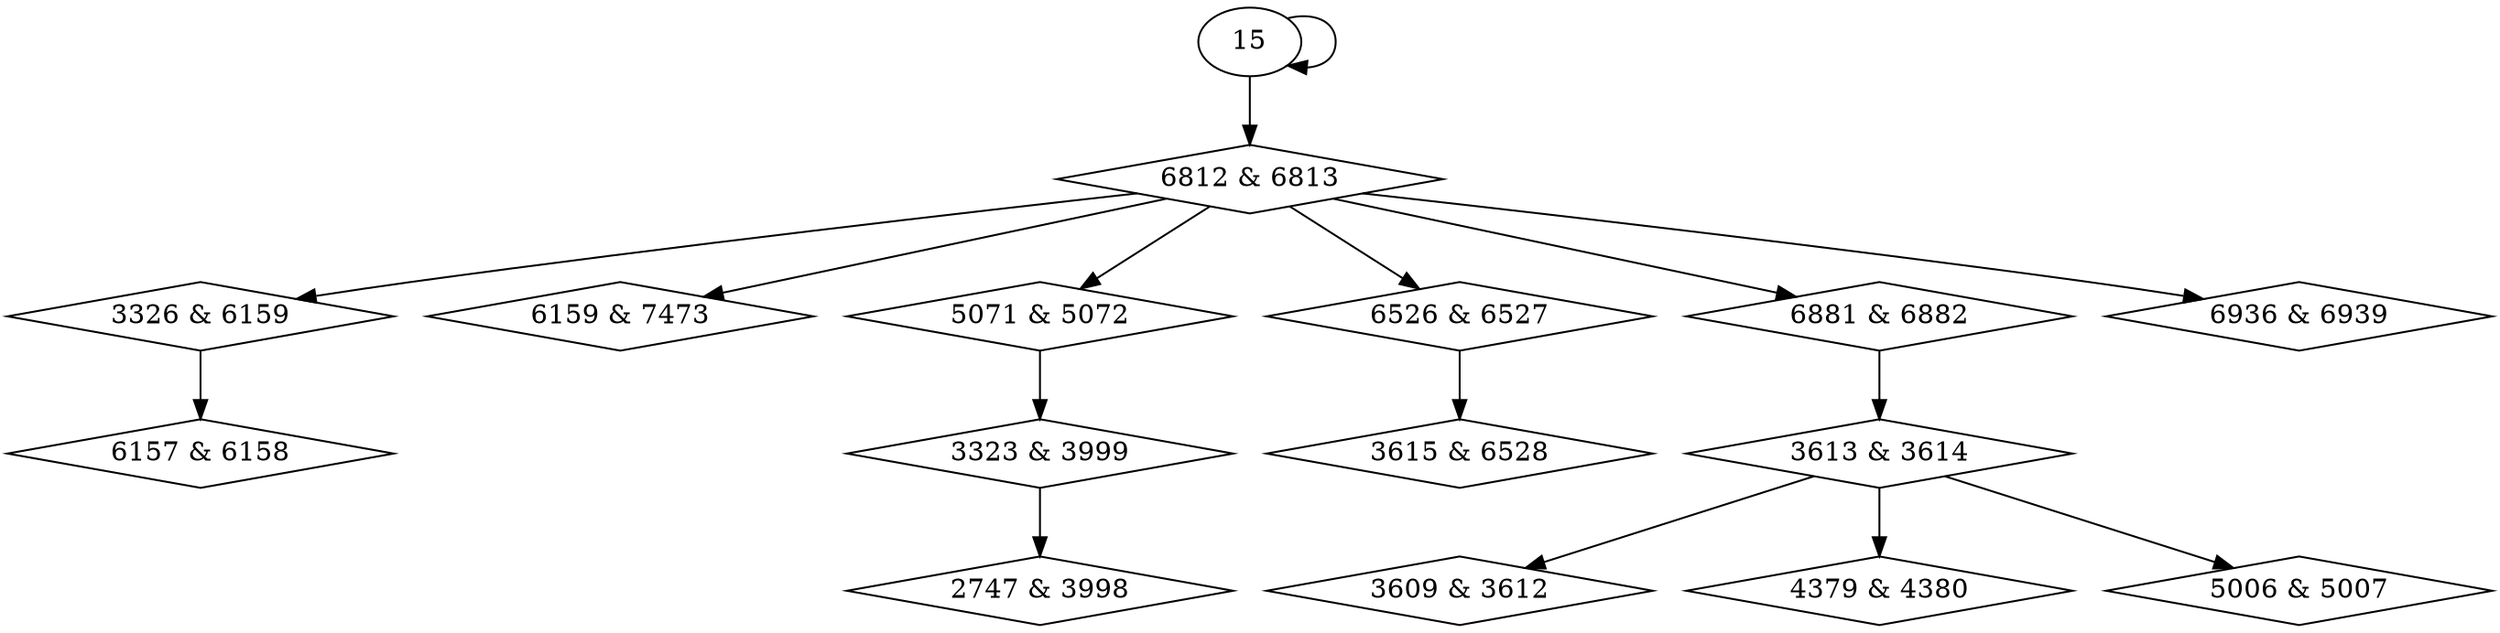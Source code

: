 digraph {
0 [label = "2747 & 3998", shape = diamond];
1 [label = "3323 & 3999", shape = diamond];
2 [label = "3326 & 6159", shape = diamond];
3 [label = "6159 & 7473", shape = diamond];
4 [label = "3609 & 3612", shape = diamond];
5 [label = "3613 & 3614", shape = diamond];
6 [label = "3615 & 6528", shape = diamond];
7 [label = "4379 & 4380", shape = diamond];
8 [label = "5006 & 5007", shape = diamond];
9 [label = "5071 & 5072", shape = diamond];
10 [label = "6157 & 6158", shape = diamond];
11 [label = "6526 & 6527", shape = diamond];
12 [label = "6812 & 6813", shape = diamond];
13 [label = "6881 & 6882", shape = diamond];
14 [label = "6936 & 6939", shape = diamond];
1 -> 0;
9 -> 1;
12 -> 2;
12 -> 3;
5 -> 4;
13 -> 5;
11 -> 6;
5 -> 7;
5 -> 8;
12 -> 9;
2 -> 10;
12 -> 11;
15 -> 12;
12 -> 13;
12 -> 14;
15 -> 15;
}
